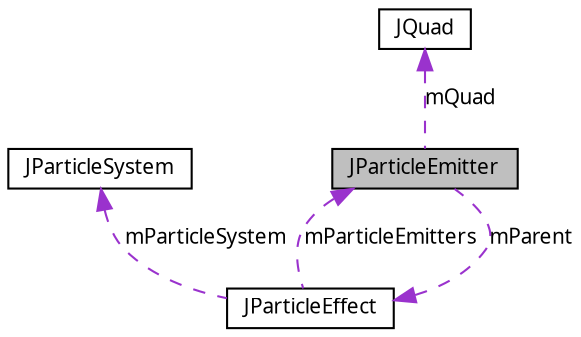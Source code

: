 digraph G
{
  edge [fontname="FreeSans.ttf",fontsize=10,labelfontname="FreeSans.ttf",labelfontsize=10];
  node [fontname="FreeSans.ttf",fontsize=10,shape=record];
  Node1 [label="JParticleEmitter",height=0.2,width=0.4,color="black", fillcolor="grey75", style="filled" fontcolor="black"];
  Node2 -> Node1 [dir=back,color="darkorchid3",fontsize=10,style="dashed",label="mParent",fontname="FreeSans.ttf"];
  Node2 [label="JParticleEffect",height=0.2,width=0.4,color="black", fillcolor="white", style="filled",URL="$class_j_particle_effect.html"];
  Node3 -> Node2 [dir=back,color="darkorchid3",fontsize=10,style="dashed",label="mParticleSystem",fontname="FreeSans.ttf"];
  Node3 [label="JParticleSystem",height=0.2,width=0.4,color="black", fillcolor="white", style="filled",URL="$class_j_particle_system.html"];
  Node1 -> Node2 [dir=back,color="darkorchid3",fontsize=10,style="dashed",label="mParticleEmitters",fontname="FreeSans.ttf"];
  Node4 -> Node1 [dir=back,color="darkorchid3",fontsize=10,style="dashed",label="mQuad",fontname="FreeSans.ttf"];
  Node4 [label="JQuad",height=0.2,width=0.4,color="black", fillcolor="white", style="filled",URL="$class_j_quad.html"];
}
